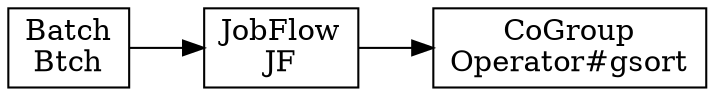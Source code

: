 digraph {
    rankdir = LR;
    "077da7fb-bc7f-40e3-b450-43a69873facb" [shape=box, label="Batch\nBtch"];
    "5eb7c8d3-2671-4e86-9d1c-db5bd071c285" [shape=box, label="JobFlow\nJF"];
    "e653bf28-ef2a-4768-a100-c9ae12a0f2de" [shape=box, label="CoGroup\nOperator#gsort"];
    "5eb7c8d3-2671-4e86-9d1c-db5bd071c285" -> "e653bf28-ef2a-4768-a100-c9ae12a0f2de";
    "077da7fb-bc7f-40e3-b450-43a69873facb" -> "5eb7c8d3-2671-4e86-9d1c-db5bd071c285";
}
